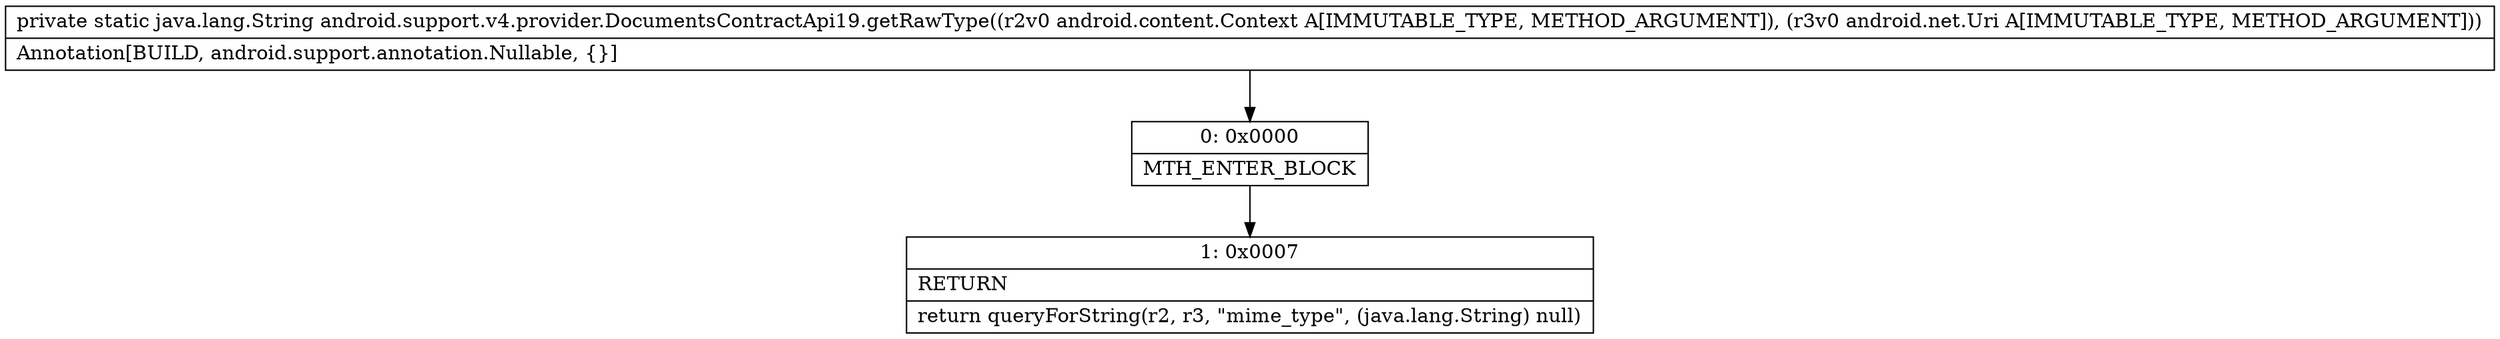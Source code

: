 digraph "CFG forandroid.support.v4.provider.DocumentsContractApi19.getRawType(Landroid\/content\/Context;Landroid\/net\/Uri;)Ljava\/lang\/String;" {
Node_0 [shape=record,label="{0\:\ 0x0000|MTH_ENTER_BLOCK\l}"];
Node_1 [shape=record,label="{1\:\ 0x0007|RETURN\l|return queryForString(r2, r3, \"mime_type\", (java.lang.String) null)\l}"];
MethodNode[shape=record,label="{private static java.lang.String android.support.v4.provider.DocumentsContractApi19.getRawType((r2v0 android.content.Context A[IMMUTABLE_TYPE, METHOD_ARGUMENT]), (r3v0 android.net.Uri A[IMMUTABLE_TYPE, METHOD_ARGUMENT]))  | Annotation[BUILD, android.support.annotation.Nullable, \{\}]\l}"];
MethodNode -> Node_0;
Node_0 -> Node_1;
}

